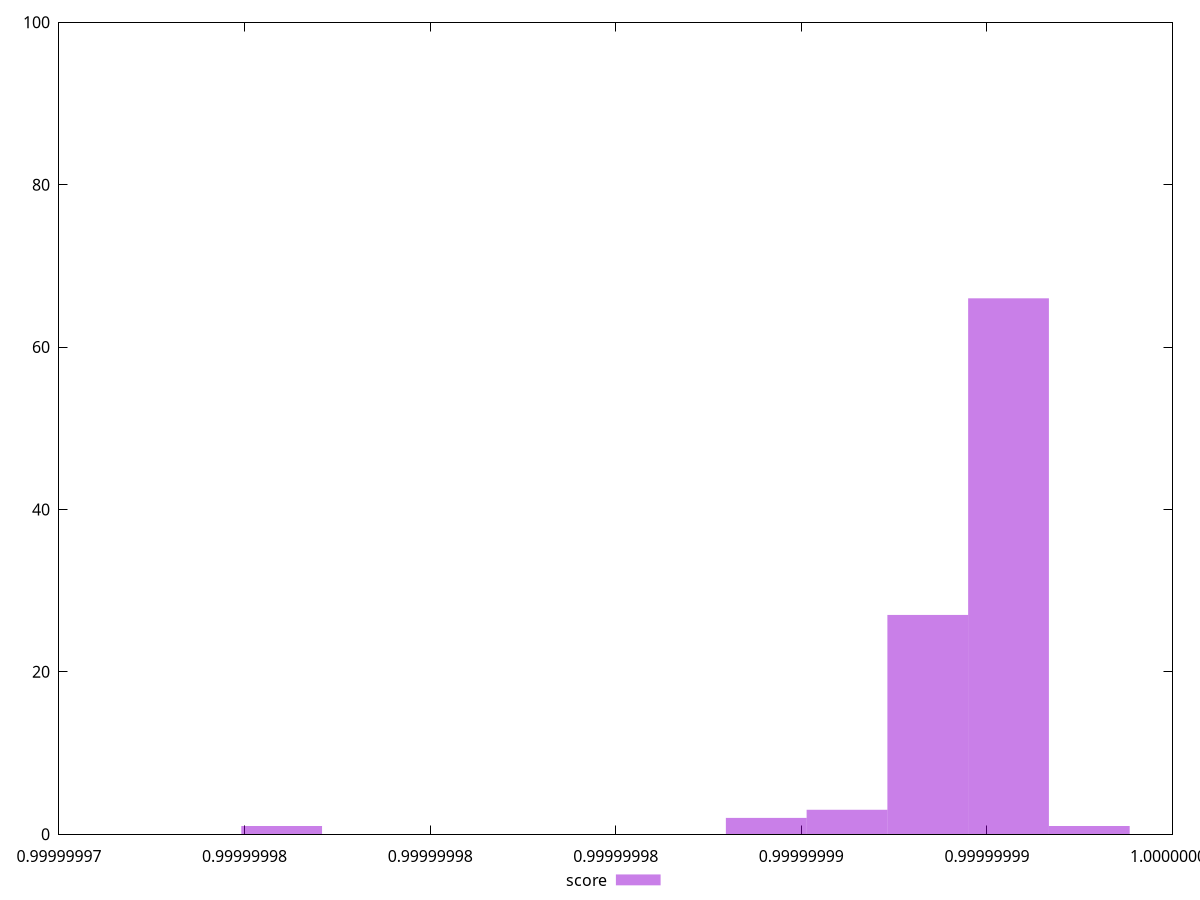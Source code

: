 reset
set terminal svg size 640, 490 enhanced background rgb 'white'
set output "report_00007_2020-12-11T15:55:29.892Z/bootup-time/samples/pages+cached+noexternal+nofonts+nosvg+noimg/score/histogram.svg"

$score <<EOF
0.9999999955823319 66
0.9999999934064289 27
0.9999999912305259 3
0.9999999890546228 2
0.9999999977582349 1
0.9999999759992046 1
EOF

set key outside below
set boxwidth 2.175903029641513e-9
set yrange [0:100]
set style fill transparent solid 0.5 noborder

plot \
  $score title "score" with boxes, \


reset